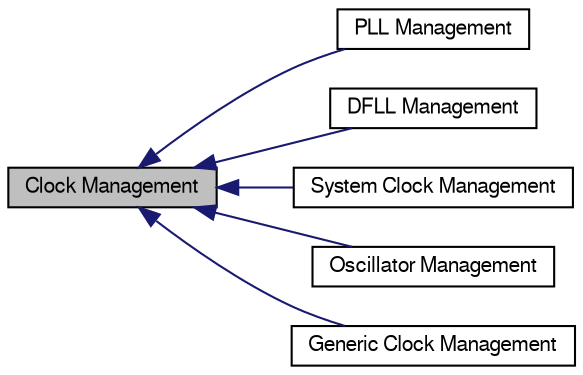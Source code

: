 digraph structs
{
  edge [fontname="FreeSans",fontsize="10",labelfontname="FreeSans",labelfontsize="10"];
  node [fontname="FreeSans",fontsize="10",shape=record];
  rankdir=LR;
  Node4 [label="PLL Management",height=0.2,width=0.4,color="black", fillcolor="white", style="filled",URL="$group__pll__group.html"];
  Node1 [label="DFLL Management",height=0.2,width=0.4,color="black", fillcolor="white", style="filled",URL="$group__dfll__group.html"];
  Node0 [label="Clock Management",height=0.2,width=0.4,color="black", fillcolor="grey75", style="filled" fontcolor="black"];
  Node5 [label="System Clock Management",height=0.2,width=0.4,color="black", fillcolor="white", style="filled",URL="$group__sysclk__group.html"];
  Node3 [label="Oscillator Management",height=0.2,width=0.4,color="black", fillcolor="white", style="filled",URL="$group__osc__group.html"];
  Node2 [label="Generic Clock Management",height=0.2,width=0.4,color="black", fillcolor="white", style="filled",URL="$group__genclk__group.html"];
  Node0->Node1 [shape=plaintext, color="midnightblue", dir="back", style="solid"];
  Node0->Node2 [shape=plaintext, color="midnightblue", dir="back", style="solid"];
  Node0->Node3 [shape=plaintext, color="midnightblue", dir="back", style="solid"];
  Node0->Node4 [shape=plaintext, color="midnightblue", dir="back", style="solid"];
  Node0->Node5 [shape=plaintext, color="midnightblue", dir="back", style="solid"];
}
